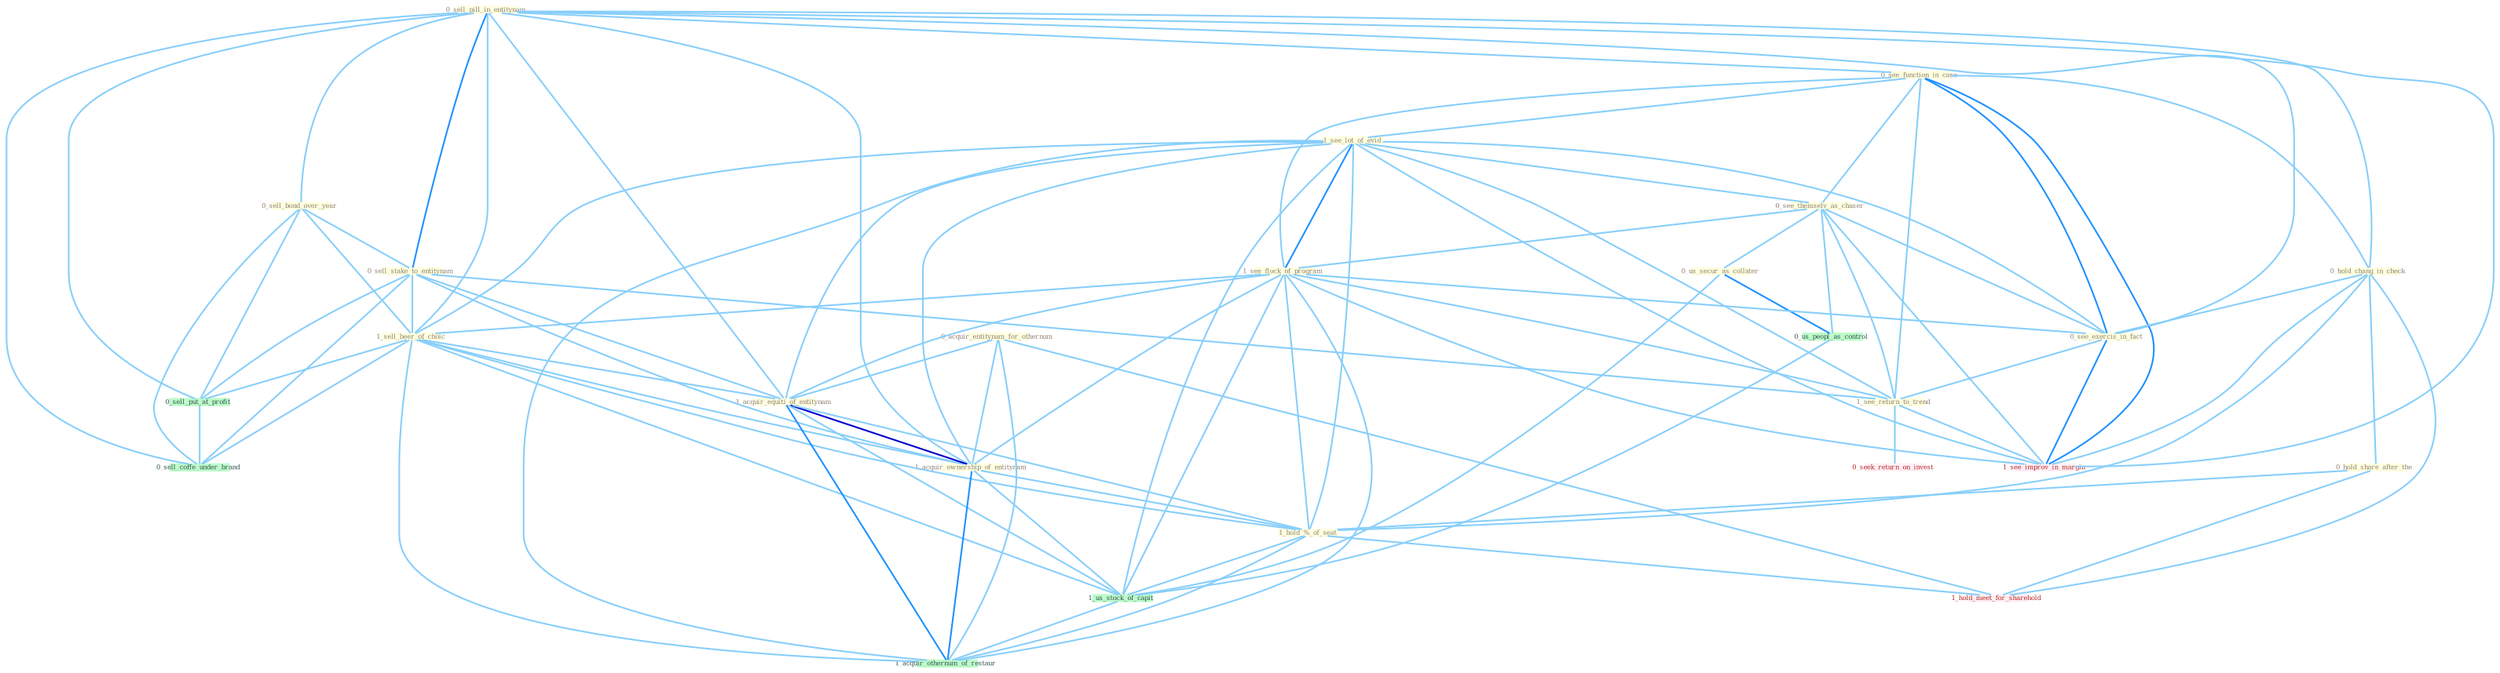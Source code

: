 Graph G{ 
    node
    [shape=polygon,style=filled,width=.5,height=.06,color="#BDFCC9",fixedsize=true,fontsize=4,
    fontcolor="#2f4f4f"];
    {node
    [color="#ffffe0", fontcolor="#8b7d6b"] "0_sell_pill_in_entitynam " "0_see_function_in_case " "0_sell_bond_over_year " "0_hold_chang_in_check " "0_acquir_entitynam_for_othernum " "1_see_lot_of_evid " "0_sell_stake_to_entitynam " "0_hold_share_after_the " "0_see_themselv_as_chaser " "0_us_secur_as_collater " "1_see_flock_of_program " "0_see_exercis_in_fact " "1_sell_beer_of_choic " "1_acquir_equiti_of_entitynam " "1_acquir_ownership_of_entitynam " "1_hold_%_of_seat " "1_see_return_to_trend "}
{node [color="#fff0f5", fontcolor="#b22222"] "0_seek_return_on_invest " "1_see_improv_in_margin " "1_hold_meet_for_sharehold "}
edge [color="#B0E2FF"];

	"0_sell_pill_in_entitynam " -- "0_see_function_in_case " [w="1", color="#87cefa" ];
	"0_sell_pill_in_entitynam " -- "0_sell_bond_over_year " [w="1", color="#87cefa" ];
	"0_sell_pill_in_entitynam " -- "0_hold_chang_in_check " [w="1", color="#87cefa" ];
	"0_sell_pill_in_entitynam " -- "0_sell_stake_to_entitynam " [w="2", color="#1e90ff" , len=0.8];
	"0_sell_pill_in_entitynam " -- "0_see_exercis_in_fact " [w="1", color="#87cefa" ];
	"0_sell_pill_in_entitynam " -- "1_sell_beer_of_choic " [w="1", color="#87cefa" ];
	"0_sell_pill_in_entitynam " -- "1_acquir_equiti_of_entitynam " [w="1", color="#87cefa" ];
	"0_sell_pill_in_entitynam " -- "1_acquir_ownership_of_entitynam " [w="1", color="#87cefa" ];
	"0_sell_pill_in_entitynam " -- "0_sell_put_at_profit " [w="1", color="#87cefa" ];
	"0_sell_pill_in_entitynam " -- "1_see_improv_in_margin " [w="1", color="#87cefa" ];
	"0_sell_pill_in_entitynam " -- "0_sell_coffe_under_brand " [w="1", color="#87cefa" ];
	"0_see_function_in_case " -- "0_hold_chang_in_check " [w="1", color="#87cefa" ];
	"0_see_function_in_case " -- "1_see_lot_of_evid " [w="1", color="#87cefa" ];
	"0_see_function_in_case " -- "0_see_themselv_as_chaser " [w="1", color="#87cefa" ];
	"0_see_function_in_case " -- "1_see_flock_of_program " [w="1", color="#87cefa" ];
	"0_see_function_in_case " -- "0_see_exercis_in_fact " [w="2", color="#1e90ff" , len=0.8];
	"0_see_function_in_case " -- "1_see_return_to_trend " [w="1", color="#87cefa" ];
	"0_see_function_in_case " -- "1_see_improv_in_margin " [w="2", color="#1e90ff" , len=0.8];
	"0_sell_bond_over_year " -- "0_sell_stake_to_entitynam " [w="1", color="#87cefa" ];
	"0_sell_bond_over_year " -- "1_sell_beer_of_choic " [w="1", color="#87cefa" ];
	"0_sell_bond_over_year " -- "0_sell_put_at_profit " [w="1", color="#87cefa" ];
	"0_sell_bond_over_year " -- "0_sell_coffe_under_brand " [w="1", color="#87cefa" ];
	"0_hold_chang_in_check " -- "0_hold_share_after_the " [w="1", color="#87cefa" ];
	"0_hold_chang_in_check " -- "0_see_exercis_in_fact " [w="1", color="#87cefa" ];
	"0_hold_chang_in_check " -- "1_hold_%_of_seat " [w="1", color="#87cefa" ];
	"0_hold_chang_in_check " -- "1_see_improv_in_margin " [w="1", color="#87cefa" ];
	"0_hold_chang_in_check " -- "1_hold_meet_for_sharehold " [w="1", color="#87cefa" ];
	"0_acquir_entitynam_for_othernum " -- "1_acquir_equiti_of_entitynam " [w="1", color="#87cefa" ];
	"0_acquir_entitynam_for_othernum " -- "1_acquir_ownership_of_entitynam " [w="1", color="#87cefa" ];
	"0_acquir_entitynam_for_othernum " -- "1_hold_meet_for_sharehold " [w="1", color="#87cefa" ];
	"0_acquir_entitynam_for_othernum " -- "1_acquir_othernum_of_restaur " [w="1", color="#87cefa" ];
	"1_see_lot_of_evid " -- "0_see_themselv_as_chaser " [w="1", color="#87cefa" ];
	"1_see_lot_of_evid " -- "1_see_flock_of_program " [w="2", color="#1e90ff" , len=0.8];
	"1_see_lot_of_evid " -- "0_see_exercis_in_fact " [w="1", color="#87cefa" ];
	"1_see_lot_of_evid " -- "1_sell_beer_of_choic " [w="1", color="#87cefa" ];
	"1_see_lot_of_evid " -- "1_acquir_equiti_of_entitynam " [w="1", color="#87cefa" ];
	"1_see_lot_of_evid " -- "1_acquir_ownership_of_entitynam " [w="1", color="#87cefa" ];
	"1_see_lot_of_evid " -- "1_hold_%_of_seat " [w="1", color="#87cefa" ];
	"1_see_lot_of_evid " -- "1_see_return_to_trend " [w="1", color="#87cefa" ];
	"1_see_lot_of_evid " -- "1_us_stock_of_capit " [w="1", color="#87cefa" ];
	"1_see_lot_of_evid " -- "1_see_improv_in_margin " [w="1", color="#87cefa" ];
	"1_see_lot_of_evid " -- "1_acquir_othernum_of_restaur " [w="1", color="#87cefa" ];
	"0_sell_stake_to_entitynam " -- "1_sell_beer_of_choic " [w="1", color="#87cefa" ];
	"0_sell_stake_to_entitynam " -- "1_acquir_equiti_of_entitynam " [w="1", color="#87cefa" ];
	"0_sell_stake_to_entitynam " -- "1_acquir_ownership_of_entitynam " [w="1", color="#87cefa" ];
	"0_sell_stake_to_entitynam " -- "1_see_return_to_trend " [w="1", color="#87cefa" ];
	"0_sell_stake_to_entitynam " -- "0_sell_put_at_profit " [w="1", color="#87cefa" ];
	"0_sell_stake_to_entitynam " -- "0_sell_coffe_under_brand " [w="1", color="#87cefa" ];
	"0_hold_share_after_the " -- "1_hold_%_of_seat " [w="1", color="#87cefa" ];
	"0_hold_share_after_the " -- "1_hold_meet_for_sharehold " [w="1", color="#87cefa" ];
	"0_see_themselv_as_chaser " -- "0_us_secur_as_collater " [w="1", color="#87cefa" ];
	"0_see_themselv_as_chaser " -- "1_see_flock_of_program " [w="1", color="#87cefa" ];
	"0_see_themselv_as_chaser " -- "0_see_exercis_in_fact " [w="1", color="#87cefa" ];
	"0_see_themselv_as_chaser " -- "1_see_return_to_trend " [w="1", color="#87cefa" ];
	"0_see_themselv_as_chaser " -- "0_us_peopl_as_control " [w="1", color="#87cefa" ];
	"0_see_themselv_as_chaser " -- "1_see_improv_in_margin " [w="1", color="#87cefa" ];
	"0_us_secur_as_collater " -- "0_us_peopl_as_control " [w="2", color="#1e90ff" , len=0.8];
	"0_us_secur_as_collater " -- "1_us_stock_of_capit " [w="1", color="#87cefa" ];
	"1_see_flock_of_program " -- "0_see_exercis_in_fact " [w="1", color="#87cefa" ];
	"1_see_flock_of_program " -- "1_sell_beer_of_choic " [w="1", color="#87cefa" ];
	"1_see_flock_of_program " -- "1_acquir_equiti_of_entitynam " [w="1", color="#87cefa" ];
	"1_see_flock_of_program " -- "1_acquir_ownership_of_entitynam " [w="1", color="#87cefa" ];
	"1_see_flock_of_program " -- "1_hold_%_of_seat " [w="1", color="#87cefa" ];
	"1_see_flock_of_program " -- "1_see_return_to_trend " [w="1", color="#87cefa" ];
	"1_see_flock_of_program " -- "1_us_stock_of_capit " [w="1", color="#87cefa" ];
	"1_see_flock_of_program " -- "1_see_improv_in_margin " [w="1", color="#87cefa" ];
	"1_see_flock_of_program " -- "1_acquir_othernum_of_restaur " [w="1", color="#87cefa" ];
	"0_see_exercis_in_fact " -- "1_see_return_to_trend " [w="1", color="#87cefa" ];
	"0_see_exercis_in_fact " -- "1_see_improv_in_margin " [w="2", color="#1e90ff" , len=0.8];
	"1_sell_beer_of_choic " -- "1_acquir_equiti_of_entitynam " [w="1", color="#87cefa" ];
	"1_sell_beer_of_choic " -- "1_acquir_ownership_of_entitynam " [w="1", color="#87cefa" ];
	"1_sell_beer_of_choic " -- "1_hold_%_of_seat " [w="1", color="#87cefa" ];
	"1_sell_beer_of_choic " -- "0_sell_put_at_profit " [w="1", color="#87cefa" ];
	"1_sell_beer_of_choic " -- "1_us_stock_of_capit " [w="1", color="#87cefa" ];
	"1_sell_beer_of_choic " -- "0_sell_coffe_under_brand " [w="1", color="#87cefa" ];
	"1_sell_beer_of_choic " -- "1_acquir_othernum_of_restaur " [w="1", color="#87cefa" ];
	"1_acquir_equiti_of_entitynam " -- "1_acquir_ownership_of_entitynam " [w="3", color="#0000cd" , len=0.6];
	"1_acquir_equiti_of_entitynam " -- "1_hold_%_of_seat " [w="1", color="#87cefa" ];
	"1_acquir_equiti_of_entitynam " -- "1_us_stock_of_capit " [w="1", color="#87cefa" ];
	"1_acquir_equiti_of_entitynam " -- "1_acquir_othernum_of_restaur " [w="2", color="#1e90ff" , len=0.8];
	"1_acquir_ownership_of_entitynam " -- "1_hold_%_of_seat " [w="1", color="#87cefa" ];
	"1_acquir_ownership_of_entitynam " -- "1_us_stock_of_capit " [w="1", color="#87cefa" ];
	"1_acquir_ownership_of_entitynam " -- "1_acquir_othernum_of_restaur " [w="2", color="#1e90ff" , len=0.8];
	"1_hold_%_of_seat " -- "1_us_stock_of_capit " [w="1", color="#87cefa" ];
	"1_hold_%_of_seat " -- "1_hold_meet_for_sharehold " [w="1", color="#87cefa" ];
	"1_hold_%_of_seat " -- "1_acquir_othernum_of_restaur " [w="1", color="#87cefa" ];
	"1_see_return_to_trend " -- "0_seek_return_on_invest " [w="1", color="#87cefa" ];
	"1_see_return_to_trend " -- "1_see_improv_in_margin " [w="1", color="#87cefa" ];
	"0_us_peopl_as_control " -- "1_us_stock_of_capit " [w="1", color="#87cefa" ];
	"0_sell_put_at_profit " -- "0_sell_coffe_under_brand " [w="1", color="#87cefa" ];
	"1_us_stock_of_capit " -- "1_acquir_othernum_of_restaur " [w="1", color="#87cefa" ];
}